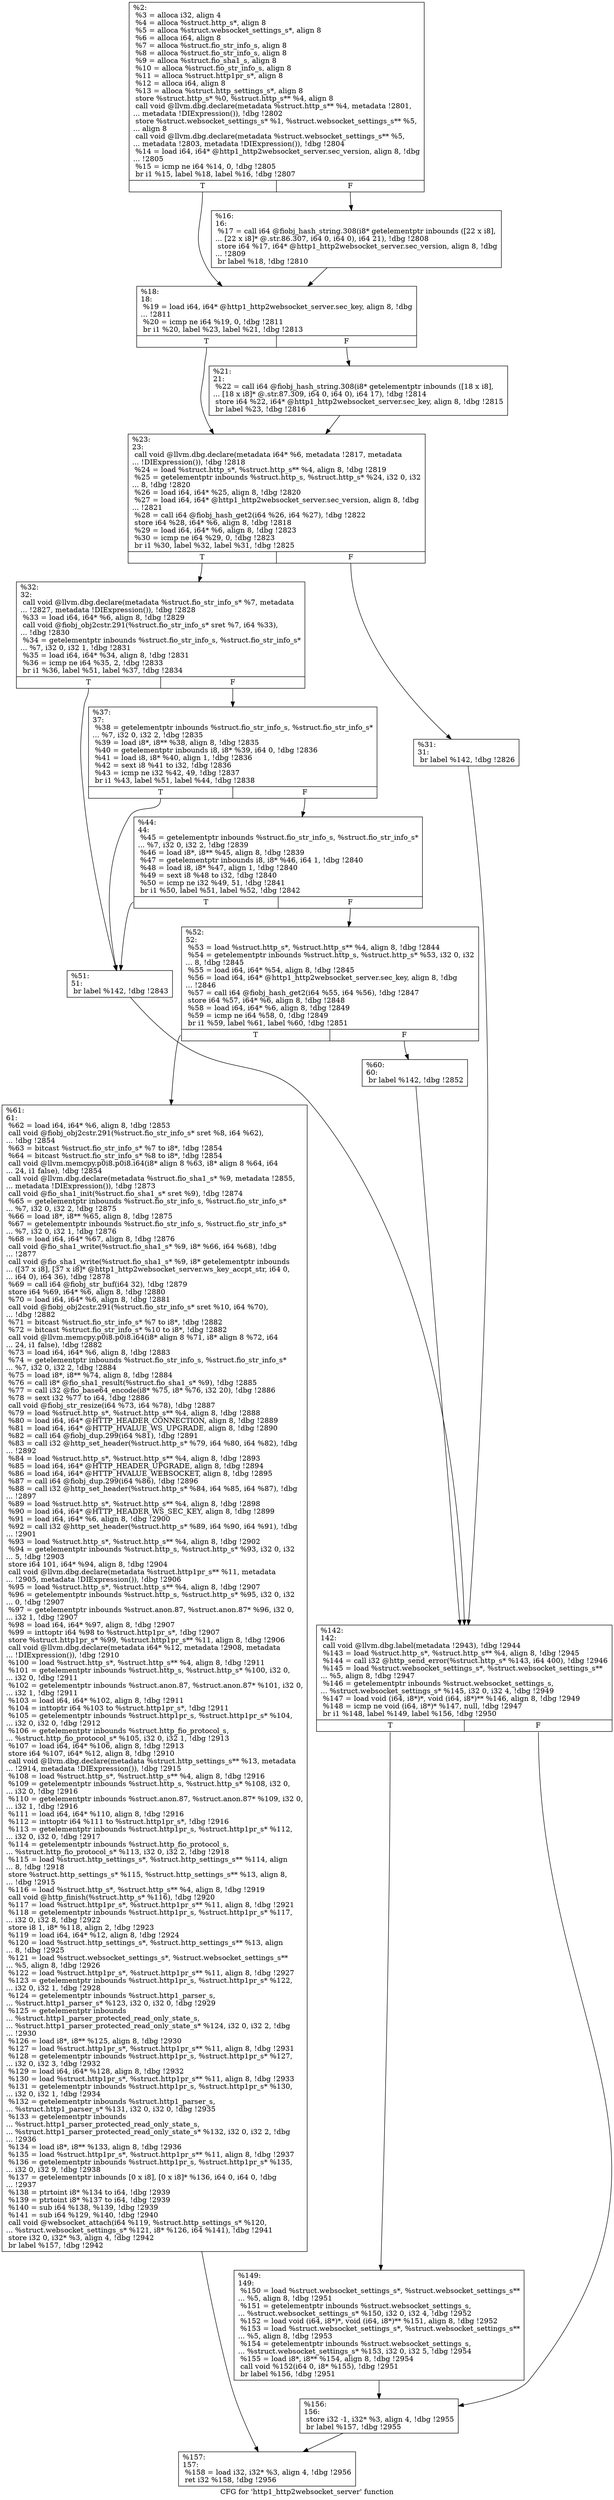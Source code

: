 digraph "CFG for 'http1_http2websocket_server' function" {
	label="CFG for 'http1_http2websocket_server' function";

	Node0x5568521a7fb0 [shape=record,label="{%2:\l  %3 = alloca i32, align 4\l  %4 = alloca %struct.http_s*, align 8\l  %5 = alloca %struct.websocket_settings_s*, align 8\l  %6 = alloca i64, align 8\l  %7 = alloca %struct.fio_str_info_s, align 8\l  %8 = alloca %struct.fio_str_info_s, align 8\l  %9 = alloca %struct.fio_sha1_s, align 8\l  %10 = alloca %struct.fio_str_info_s, align 8\l  %11 = alloca %struct.http1pr_s*, align 8\l  %12 = alloca i64, align 8\l  %13 = alloca %struct.http_settings_s*, align 8\l  store %struct.http_s* %0, %struct.http_s** %4, align 8\l  call void @llvm.dbg.declare(metadata %struct.http_s** %4, metadata !2801,\l... metadata !DIExpression()), !dbg !2802\l  store %struct.websocket_settings_s* %1, %struct.websocket_settings_s** %5,\l... align 8\l  call void @llvm.dbg.declare(metadata %struct.websocket_settings_s** %5,\l... metadata !2803, metadata !DIExpression()), !dbg !2804\l  %14 = load i64, i64* @http1_http2websocket_server.sec_version, align 8, !dbg\l... !2805\l  %15 = icmp ne i64 %14, 0, !dbg !2805\l  br i1 %15, label %18, label %16, !dbg !2807\l|{<s0>T|<s1>F}}"];
	Node0x5568521a7fb0:s0 -> Node0x5568521a9f10;
	Node0x5568521a7fb0:s1 -> Node0x5568521a9ec0;
	Node0x5568521a9ec0 [shape=record,label="{%16:\l16:                                               \l  %17 = call i64 @fiobj_hash_string.308(i8* getelementptr inbounds ([22 x i8],\l... [22 x i8]* @.str.86.307, i64 0, i64 0), i64 21), !dbg !2808\l  store i64 %17, i64* @http1_http2websocket_server.sec_version, align 8, !dbg\l... !2809\l  br label %18, !dbg !2810\l}"];
	Node0x5568521a9ec0 -> Node0x5568521a9f10;
	Node0x5568521a9f10 [shape=record,label="{%18:\l18:                                               \l  %19 = load i64, i64* @http1_http2websocket_server.sec_key, align 8, !dbg\l... !2811\l  %20 = icmp ne i64 %19, 0, !dbg !2811\l  br i1 %20, label %23, label %21, !dbg !2813\l|{<s0>T|<s1>F}}"];
	Node0x5568521a9f10:s0 -> Node0x5568521a9fb0;
	Node0x5568521a9f10:s1 -> Node0x5568521a9f60;
	Node0x5568521a9f60 [shape=record,label="{%21:\l21:                                               \l  %22 = call i64 @fiobj_hash_string.308(i8* getelementptr inbounds ([18 x i8],\l... [18 x i8]* @.str.87.309, i64 0, i64 0), i64 17), !dbg !2814\l  store i64 %22, i64* @http1_http2websocket_server.sec_key, align 8, !dbg !2815\l  br label %23, !dbg !2816\l}"];
	Node0x5568521a9f60 -> Node0x5568521a9fb0;
	Node0x5568521a9fb0 [shape=record,label="{%23:\l23:                                               \l  call void @llvm.dbg.declare(metadata i64* %6, metadata !2817, metadata\l... !DIExpression()), !dbg !2818\l  %24 = load %struct.http_s*, %struct.http_s** %4, align 8, !dbg !2819\l  %25 = getelementptr inbounds %struct.http_s, %struct.http_s* %24, i32 0, i32\l... 8, !dbg !2820\l  %26 = load i64, i64* %25, align 8, !dbg !2820\l  %27 = load i64, i64* @http1_http2websocket_server.sec_version, align 8, !dbg\l... !2821\l  %28 = call i64 @fiobj_hash_get2(i64 %26, i64 %27), !dbg !2822\l  store i64 %28, i64* %6, align 8, !dbg !2818\l  %29 = load i64, i64* %6, align 8, !dbg !2823\l  %30 = icmp ne i64 %29, 0, !dbg !2823\l  br i1 %30, label %32, label %31, !dbg !2825\l|{<s0>T|<s1>F}}"];
	Node0x5568521a9fb0:s0 -> Node0x5568521aa050;
	Node0x5568521a9fb0:s1 -> Node0x5568521aa000;
	Node0x5568521aa000 [shape=record,label="{%31:\l31:                                               \l  br label %142, !dbg !2826\l}"];
	Node0x5568521aa000 -> Node0x5568521aa280;
	Node0x5568521aa050 [shape=record,label="{%32:\l32:                                               \l  call void @llvm.dbg.declare(metadata %struct.fio_str_info_s* %7, metadata\l... !2827, metadata !DIExpression()), !dbg !2828\l  %33 = load i64, i64* %6, align 8, !dbg !2829\l  call void @fiobj_obj2cstr.291(%struct.fio_str_info_s* sret %7, i64 %33),\l... !dbg !2830\l  %34 = getelementptr inbounds %struct.fio_str_info_s, %struct.fio_str_info_s*\l... %7, i32 0, i32 1, !dbg !2831\l  %35 = load i64, i64* %34, align 8, !dbg !2831\l  %36 = icmp ne i64 %35, 2, !dbg !2833\l  br i1 %36, label %51, label %37, !dbg !2834\l|{<s0>T|<s1>F}}"];
	Node0x5568521aa050:s0 -> Node0x5568521aa140;
	Node0x5568521aa050:s1 -> Node0x5568521aa0a0;
	Node0x5568521aa0a0 [shape=record,label="{%37:\l37:                                               \l  %38 = getelementptr inbounds %struct.fio_str_info_s, %struct.fio_str_info_s*\l... %7, i32 0, i32 2, !dbg !2835\l  %39 = load i8*, i8** %38, align 8, !dbg !2835\l  %40 = getelementptr inbounds i8, i8* %39, i64 0, !dbg !2836\l  %41 = load i8, i8* %40, align 1, !dbg !2836\l  %42 = sext i8 %41 to i32, !dbg !2836\l  %43 = icmp ne i32 %42, 49, !dbg !2837\l  br i1 %43, label %51, label %44, !dbg !2838\l|{<s0>T|<s1>F}}"];
	Node0x5568521aa0a0:s0 -> Node0x5568521aa140;
	Node0x5568521aa0a0:s1 -> Node0x5568521aa0f0;
	Node0x5568521aa0f0 [shape=record,label="{%44:\l44:                                               \l  %45 = getelementptr inbounds %struct.fio_str_info_s, %struct.fio_str_info_s*\l... %7, i32 0, i32 2, !dbg !2839\l  %46 = load i8*, i8** %45, align 8, !dbg !2839\l  %47 = getelementptr inbounds i8, i8* %46, i64 1, !dbg !2840\l  %48 = load i8, i8* %47, align 1, !dbg !2840\l  %49 = sext i8 %48 to i32, !dbg !2840\l  %50 = icmp ne i32 %49, 51, !dbg !2841\l  br i1 %50, label %51, label %52, !dbg !2842\l|{<s0>T|<s1>F}}"];
	Node0x5568521aa0f0:s0 -> Node0x5568521aa140;
	Node0x5568521aa0f0:s1 -> Node0x5568521aa190;
	Node0x5568521aa140 [shape=record,label="{%51:\l51:                                               \l  br label %142, !dbg !2843\l}"];
	Node0x5568521aa140 -> Node0x5568521aa280;
	Node0x5568521aa190 [shape=record,label="{%52:\l52:                                               \l  %53 = load %struct.http_s*, %struct.http_s** %4, align 8, !dbg !2844\l  %54 = getelementptr inbounds %struct.http_s, %struct.http_s* %53, i32 0, i32\l... 8, !dbg !2845\l  %55 = load i64, i64* %54, align 8, !dbg !2845\l  %56 = load i64, i64* @http1_http2websocket_server.sec_key, align 8, !dbg\l... !2846\l  %57 = call i64 @fiobj_hash_get2(i64 %55, i64 %56), !dbg !2847\l  store i64 %57, i64* %6, align 8, !dbg !2848\l  %58 = load i64, i64* %6, align 8, !dbg !2849\l  %59 = icmp ne i64 %58, 0, !dbg !2849\l  br i1 %59, label %61, label %60, !dbg !2851\l|{<s0>T|<s1>F}}"];
	Node0x5568521aa190:s0 -> Node0x5568521aa230;
	Node0x5568521aa190:s1 -> Node0x5568521aa1e0;
	Node0x5568521aa1e0 [shape=record,label="{%60:\l60:                                               \l  br label %142, !dbg !2852\l}"];
	Node0x5568521aa1e0 -> Node0x5568521aa280;
	Node0x5568521aa230 [shape=record,label="{%61:\l61:                                               \l  %62 = load i64, i64* %6, align 8, !dbg !2853\l  call void @fiobj_obj2cstr.291(%struct.fio_str_info_s* sret %8, i64 %62),\l... !dbg !2854\l  %63 = bitcast %struct.fio_str_info_s* %7 to i8*, !dbg !2854\l  %64 = bitcast %struct.fio_str_info_s* %8 to i8*, !dbg !2854\l  call void @llvm.memcpy.p0i8.p0i8.i64(i8* align 8 %63, i8* align 8 %64, i64\l... 24, i1 false), !dbg !2854\l  call void @llvm.dbg.declare(metadata %struct.fio_sha1_s* %9, metadata !2855,\l... metadata !DIExpression()), !dbg !2873\l  call void @fio_sha1_init(%struct.fio_sha1_s* sret %9), !dbg !2874\l  %65 = getelementptr inbounds %struct.fio_str_info_s, %struct.fio_str_info_s*\l... %7, i32 0, i32 2, !dbg !2875\l  %66 = load i8*, i8** %65, align 8, !dbg !2875\l  %67 = getelementptr inbounds %struct.fio_str_info_s, %struct.fio_str_info_s*\l... %7, i32 0, i32 1, !dbg !2876\l  %68 = load i64, i64* %67, align 8, !dbg !2876\l  call void @fio_sha1_write(%struct.fio_sha1_s* %9, i8* %66, i64 %68), !dbg\l... !2877\l  call void @fio_sha1_write(%struct.fio_sha1_s* %9, i8* getelementptr inbounds\l... ([37 x i8], [37 x i8]* @http1_http2websocket_server.ws_key_accpt_str, i64 0,\l... i64 0), i64 36), !dbg !2878\l  %69 = call i64 @fiobj_str_buf(i64 32), !dbg !2879\l  store i64 %69, i64* %6, align 8, !dbg !2880\l  %70 = load i64, i64* %6, align 8, !dbg !2881\l  call void @fiobj_obj2cstr.291(%struct.fio_str_info_s* sret %10, i64 %70),\l... !dbg !2882\l  %71 = bitcast %struct.fio_str_info_s* %7 to i8*, !dbg !2882\l  %72 = bitcast %struct.fio_str_info_s* %10 to i8*, !dbg !2882\l  call void @llvm.memcpy.p0i8.p0i8.i64(i8* align 8 %71, i8* align 8 %72, i64\l... 24, i1 false), !dbg !2882\l  %73 = load i64, i64* %6, align 8, !dbg !2883\l  %74 = getelementptr inbounds %struct.fio_str_info_s, %struct.fio_str_info_s*\l... %7, i32 0, i32 2, !dbg !2884\l  %75 = load i8*, i8** %74, align 8, !dbg !2884\l  %76 = call i8* @fio_sha1_result(%struct.fio_sha1_s* %9), !dbg !2885\l  %77 = call i32 @fio_base64_encode(i8* %75, i8* %76, i32 20), !dbg !2886\l  %78 = sext i32 %77 to i64, !dbg !2886\l  call void @fiobj_str_resize(i64 %73, i64 %78), !dbg !2887\l  %79 = load %struct.http_s*, %struct.http_s** %4, align 8, !dbg !2888\l  %80 = load i64, i64* @HTTP_HEADER_CONNECTION, align 8, !dbg !2889\l  %81 = load i64, i64* @HTTP_HVALUE_WS_UPGRADE, align 8, !dbg !2890\l  %82 = call i64 @fiobj_dup.299(i64 %81), !dbg !2891\l  %83 = call i32 @http_set_header(%struct.http_s* %79, i64 %80, i64 %82), !dbg\l... !2892\l  %84 = load %struct.http_s*, %struct.http_s** %4, align 8, !dbg !2893\l  %85 = load i64, i64* @HTTP_HEADER_UPGRADE, align 8, !dbg !2894\l  %86 = load i64, i64* @HTTP_HVALUE_WEBSOCKET, align 8, !dbg !2895\l  %87 = call i64 @fiobj_dup.299(i64 %86), !dbg !2896\l  %88 = call i32 @http_set_header(%struct.http_s* %84, i64 %85, i64 %87), !dbg\l... !2897\l  %89 = load %struct.http_s*, %struct.http_s** %4, align 8, !dbg !2898\l  %90 = load i64, i64* @HTTP_HEADER_WS_SEC_KEY, align 8, !dbg !2899\l  %91 = load i64, i64* %6, align 8, !dbg !2900\l  %92 = call i32 @http_set_header(%struct.http_s* %89, i64 %90, i64 %91), !dbg\l... !2901\l  %93 = load %struct.http_s*, %struct.http_s** %4, align 8, !dbg !2902\l  %94 = getelementptr inbounds %struct.http_s, %struct.http_s* %93, i32 0, i32\l... 5, !dbg !2903\l  store i64 101, i64* %94, align 8, !dbg !2904\l  call void @llvm.dbg.declare(metadata %struct.http1pr_s** %11, metadata\l... !2905, metadata !DIExpression()), !dbg !2906\l  %95 = load %struct.http_s*, %struct.http_s** %4, align 8, !dbg !2907\l  %96 = getelementptr inbounds %struct.http_s, %struct.http_s* %95, i32 0, i32\l... 0, !dbg !2907\l  %97 = getelementptr inbounds %struct.anon.87, %struct.anon.87* %96, i32 0,\l... i32 1, !dbg !2907\l  %98 = load i64, i64* %97, align 8, !dbg !2907\l  %99 = inttoptr i64 %98 to %struct.http1pr_s*, !dbg !2907\l  store %struct.http1pr_s* %99, %struct.http1pr_s** %11, align 8, !dbg !2906\l  call void @llvm.dbg.declare(metadata i64* %12, metadata !2908, metadata\l... !DIExpression()), !dbg !2910\l  %100 = load %struct.http_s*, %struct.http_s** %4, align 8, !dbg !2911\l  %101 = getelementptr inbounds %struct.http_s, %struct.http_s* %100, i32 0,\l... i32 0, !dbg !2911\l  %102 = getelementptr inbounds %struct.anon.87, %struct.anon.87* %101, i32 0,\l... i32 1, !dbg !2911\l  %103 = load i64, i64* %102, align 8, !dbg !2911\l  %104 = inttoptr i64 %103 to %struct.http1pr_s*, !dbg !2911\l  %105 = getelementptr inbounds %struct.http1pr_s, %struct.http1pr_s* %104,\l... i32 0, i32 0, !dbg !2912\l  %106 = getelementptr inbounds %struct.http_fio_protocol_s,\l... %struct.http_fio_protocol_s* %105, i32 0, i32 1, !dbg !2913\l  %107 = load i64, i64* %106, align 8, !dbg !2913\l  store i64 %107, i64* %12, align 8, !dbg !2910\l  call void @llvm.dbg.declare(metadata %struct.http_settings_s** %13, metadata\l... !2914, metadata !DIExpression()), !dbg !2915\l  %108 = load %struct.http_s*, %struct.http_s** %4, align 8, !dbg !2916\l  %109 = getelementptr inbounds %struct.http_s, %struct.http_s* %108, i32 0,\l... i32 0, !dbg !2916\l  %110 = getelementptr inbounds %struct.anon.87, %struct.anon.87* %109, i32 0,\l... i32 1, !dbg !2916\l  %111 = load i64, i64* %110, align 8, !dbg !2916\l  %112 = inttoptr i64 %111 to %struct.http1pr_s*, !dbg !2916\l  %113 = getelementptr inbounds %struct.http1pr_s, %struct.http1pr_s* %112,\l... i32 0, i32 0, !dbg !2917\l  %114 = getelementptr inbounds %struct.http_fio_protocol_s,\l... %struct.http_fio_protocol_s* %113, i32 0, i32 2, !dbg !2918\l  %115 = load %struct.http_settings_s*, %struct.http_settings_s** %114, align\l... 8, !dbg !2918\l  store %struct.http_settings_s* %115, %struct.http_settings_s** %13, align 8,\l... !dbg !2915\l  %116 = load %struct.http_s*, %struct.http_s** %4, align 8, !dbg !2919\l  call void @http_finish(%struct.http_s* %116), !dbg !2920\l  %117 = load %struct.http1pr_s*, %struct.http1pr_s** %11, align 8, !dbg !2921\l  %118 = getelementptr inbounds %struct.http1pr_s, %struct.http1pr_s* %117,\l... i32 0, i32 8, !dbg !2922\l  store i8 1, i8* %118, align 2, !dbg !2923\l  %119 = load i64, i64* %12, align 8, !dbg !2924\l  %120 = load %struct.http_settings_s*, %struct.http_settings_s** %13, align\l... 8, !dbg !2925\l  %121 = load %struct.websocket_settings_s*, %struct.websocket_settings_s**\l... %5, align 8, !dbg !2926\l  %122 = load %struct.http1pr_s*, %struct.http1pr_s** %11, align 8, !dbg !2927\l  %123 = getelementptr inbounds %struct.http1pr_s, %struct.http1pr_s* %122,\l... i32 0, i32 1, !dbg !2928\l  %124 = getelementptr inbounds %struct.http1_parser_s,\l... %struct.http1_parser_s* %123, i32 0, i32 0, !dbg !2929\l  %125 = getelementptr inbounds\l... %struct.http1_parser_protected_read_only_state_s,\l... %struct.http1_parser_protected_read_only_state_s* %124, i32 0, i32 2, !dbg\l... !2930\l  %126 = load i8*, i8** %125, align 8, !dbg !2930\l  %127 = load %struct.http1pr_s*, %struct.http1pr_s** %11, align 8, !dbg !2931\l  %128 = getelementptr inbounds %struct.http1pr_s, %struct.http1pr_s* %127,\l... i32 0, i32 3, !dbg !2932\l  %129 = load i64, i64* %128, align 8, !dbg !2932\l  %130 = load %struct.http1pr_s*, %struct.http1pr_s** %11, align 8, !dbg !2933\l  %131 = getelementptr inbounds %struct.http1pr_s, %struct.http1pr_s* %130,\l... i32 0, i32 1, !dbg !2934\l  %132 = getelementptr inbounds %struct.http1_parser_s,\l... %struct.http1_parser_s* %131, i32 0, i32 0, !dbg !2935\l  %133 = getelementptr inbounds\l... %struct.http1_parser_protected_read_only_state_s,\l... %struct.http1_parser_protected_read_only_state_s* %132, i32 0, i32 2, !dbg\l... !2936\l  %134 = load i8*, i8** %133, align 8, !dbg !2936\l  %135 = load %struct.http1pr_s*, %struct.http1pr_s** %11, align 8, !dbg !2937\l  %136 = getelementptr inbounds %struct.http1pr_s, %struct.http1pr_s* %135,\l... i32 0, i32 9, !dbg !2938\l  %137 = getelementptr inbounds [0 x i8], [0 x i8]* %136, i64 0, i64 0, !dbg\l... !2937\l  %138 = ptrtoint i8* %134 to i64, !dbg !2939\l  %139 = ptrtoint i8* %137 to i64, !dbg !2939\l  %140 = sub i64 %138, %139, !dbg !2939\l  %141 = sub i64 %129, %140, !dbg !2940\l  call void @websocket_attach(i64 %119, %struct.http_settings_s* %120,\l... %struct.websocket_settings_s* %121, i8* %126, i64 %141), !dbg !2941\l  store i32 0, i32* %3, align 4, !dbg !2942\l  br label %157, !dbg !2942\l}"];
	Node0x5568521aa230 -> Node0x5568521aa370;
	Node0x5568521aa280 [shape=record,label="{%142:\l142:                                              \l  call void @llvm.dbg.label(metadata !2943), !dbg !2944\l  %143 = load %struct.http_s*, %struct.http_s** %4, align 8, !dbg !2945\l  %144 = call i32 @http_send_error(%struct.http_s* %143, i64 400), !dbg !2946\l  %145 = load %struct.websocket_settings_s*, %struct.websocket_settings_s**\l... %5, align 8, !dbg !2947\l  %146 = getelementptr inbounds %struct.websocket_settings_s,\l... %struct.websocket_settings_s* %145, i32 0, i32 4, !dbg !2949\l  %147 = load void (i64, i8*)*, void (i64, i8*)** %146, align 8, !dbg !2949\l  %148 = icmp ne void (i64, i8*)* %147, null, !dbg !2947\l  br i1 %148, label %149, label %156, !dbg !2950\l|{<s0>T|<s1>F}}"];
	Node0x5568521aa280:s0 -> Node0x5568521aa2d0;
	Node0x5568521aa280:s1 -> Node0x5568521aa320;
	Node0x5568521aa2d0 [shape=record,label="{%149:\l149:                                              \l  %150 = load %struct.websocket_settings_s*, %struct.websocket_settings_s**\l... %5, align 8, !dbg !2951\l  %151 = getelementptr inbounds %struct.websocket_settings_s,\l... %struct.websocket_settings_s* %150, i32 0, i32 4, !dbg !2952\l  %152 = load void (i64, i8*)*, void (i64, i8*)** %151, align 8, !dbg !2952\l  %153 = load %struct.websocket_settings_s*, %struct.websocket_settings_s**\l... %5, align 8, !dbg !2953\l  %154 = getelementptr inbounds %struct.websocket_settings_s,\l... %struct.websocket_settings_s* %153, i32 0, i32 5, !dbg !2954\l  %155 = load i8*, i8** %154, align 8, !dbg !2954\l  call void %152(i64 0, i8* %155), !dbg !2951\l  br label %156, !dbg !2951\l}"];
	Node0x5568521aa2d0 -> Node0x5568521aa320;
	Node0x5568521aa320 [shape=record,label="{%156:\l156:                                              \l  store i32 -1, i32* %3, align 4, !dbg !2955\l  br label %157, !dbg !2955\l}"];
	Node0x5568521aa320 -> Node0x5568521aa370;
	Node0x5568521aa370 [shape=record,label="{%157:\l157:                                              \l  %158 = load i32, i32* %3, align 4, !dbg !2956\l  ret i32 %158, !dbg !2956\l}"];
}
